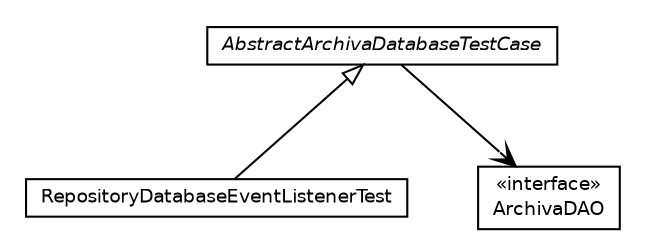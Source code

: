 #!/usr/local/bin/dot
#
# Class diagram 
# Generated by UmlGraph version 4.6 (http://www.spinellis.gr/sw/umlgraph)
#

digraph G {
	edge [fontname="Helvetica",fontsize=10,labelfontname="Helvetica",labelfontsize=10];
	node [fontname="Helvetica",fontsize=10,shape=plaintext];
	// org.apache.maven.archiva.database.RepositoryDatabaseEventListenerTest
	c3825 [label=<<table border="0" cellborder="1" cellspacing="0" cellpadding="2" port="p" href="./RepositoryDatabaseEventListenerTest.html">
		<tr><td><table border="0" cellspacing="0" cellpadding="1">
			<tr><td> RepositoryDatabaseEventListenerTest </td></tr>
		</table></td></tr>
		</table>>, fontname="Helvetica", fontcolor="black", fontsize=9.0];
	// org.apache.maven.archiva.database.AbstractArchivaDatabaseTestCase
	c3826 [label=<<table border="0" cellborder="1" cellspacing="0" cellpadding="2" port="p" href="./AbstractArchivaDatabaseTestCase.html">
		<tr><td><table border="0" cellspacing="0" cellpadding="1">
			<tr><td><font face="Helvetica-Oblique"> AbstractArchivaDatabaseTestCase </font></td></tr>
		</table></td></tr>
		</table>>, fontname="Helvetica", fontcolor="black", fontsize=9.0];
	//org.apache.maven.archiva.database.RepositoryDatabaseEventListenerTest extends org.apache.maven.archiva.database.AbstractArchivaDatabaseTestCase
	c3826:p -> c3825:p [dir=back,arrowtail=empty];
	// org.apache.maven.archiva.database.AbstractArchivaDatabaseTestCase NAVASSOC org.apache.maven.archiva.database.ArchivaDAO
	c3826:p -> c3964:p [taillabel="", label="", headlabel="", fontname="Helvetica", fontcolor="black", fontsize=10.0, color="black", arrowhead=open];
	// org.apache.maven.archiva.database.ArchivaDAO
	c3964 [label=<<table border="0" cellborder="1" cellspacing="0" cellpadding="2" port="p" href="http://java.sun.com/j2se/1.4.2/docs/api/org/apache/maven/archiva/database/ArchivaDAO.html">
		<tr><td><table border="0" cellspacing="0" cellpadding="1">
			<tr><td> &laquo;interface&raquo; </td></tr>
			<tr><td> ArchivaDAO </td></tr>
		</table></td></tr>
		</table>>, fontname="Helvetica", fontcolor="black", fontsize=9.0];
}

